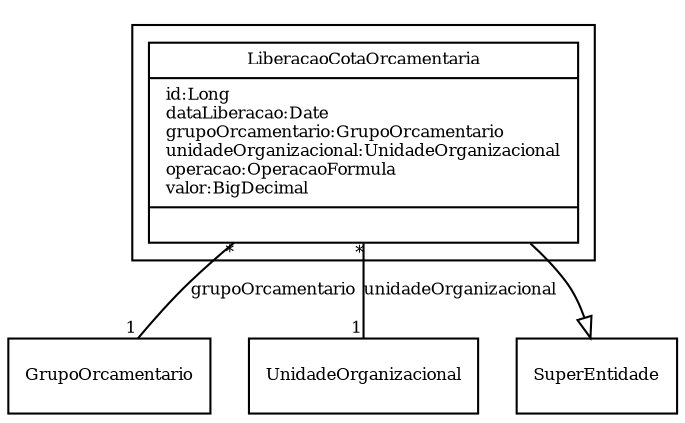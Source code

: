 digraph G{
fontname = "Times-Roman"
fontsize = 8

node [
        fontname = "Times-Roman"
        fontsize = 8
        shape = "record"
]

edge [
        fontname = "Times-Roman"
        fontsize = 8
]

subgraph clusterLIBERACAO_DE_COTA_ORCAMENTARIA
{
LiberacaoCotaOrcamentaria [label = "{LiberacaoCotaOrcamentaria|id:Long\ldataLiberacao:Date\lgrupoOrcamentario:GrupoOrcamentario\lunidadeOrganizacional:UnidadeOrganizacional\loperacao:OperacaoFormula\lvalor:BigDecimal\l|\l}"]
}
edge [arrowhead = "none" headlabel = "1" taillabel = "*"] LiberacaoCotaOrcamentaria -> GrupoOrcamentario [label = "grupoOrcamentario"]
edge [arrowhead = "none" headlabel = "1" taillabel = "*"] LiberacaoCotaOrcamentaria -> UnidadeOrganizacional [label = "unidadeOrganizacional"]
edge [ arrowhead = "empty" headlabel = "" taillabel = ""] LiberacaoCotaOrcamentaria -> SuperEntidade
}
